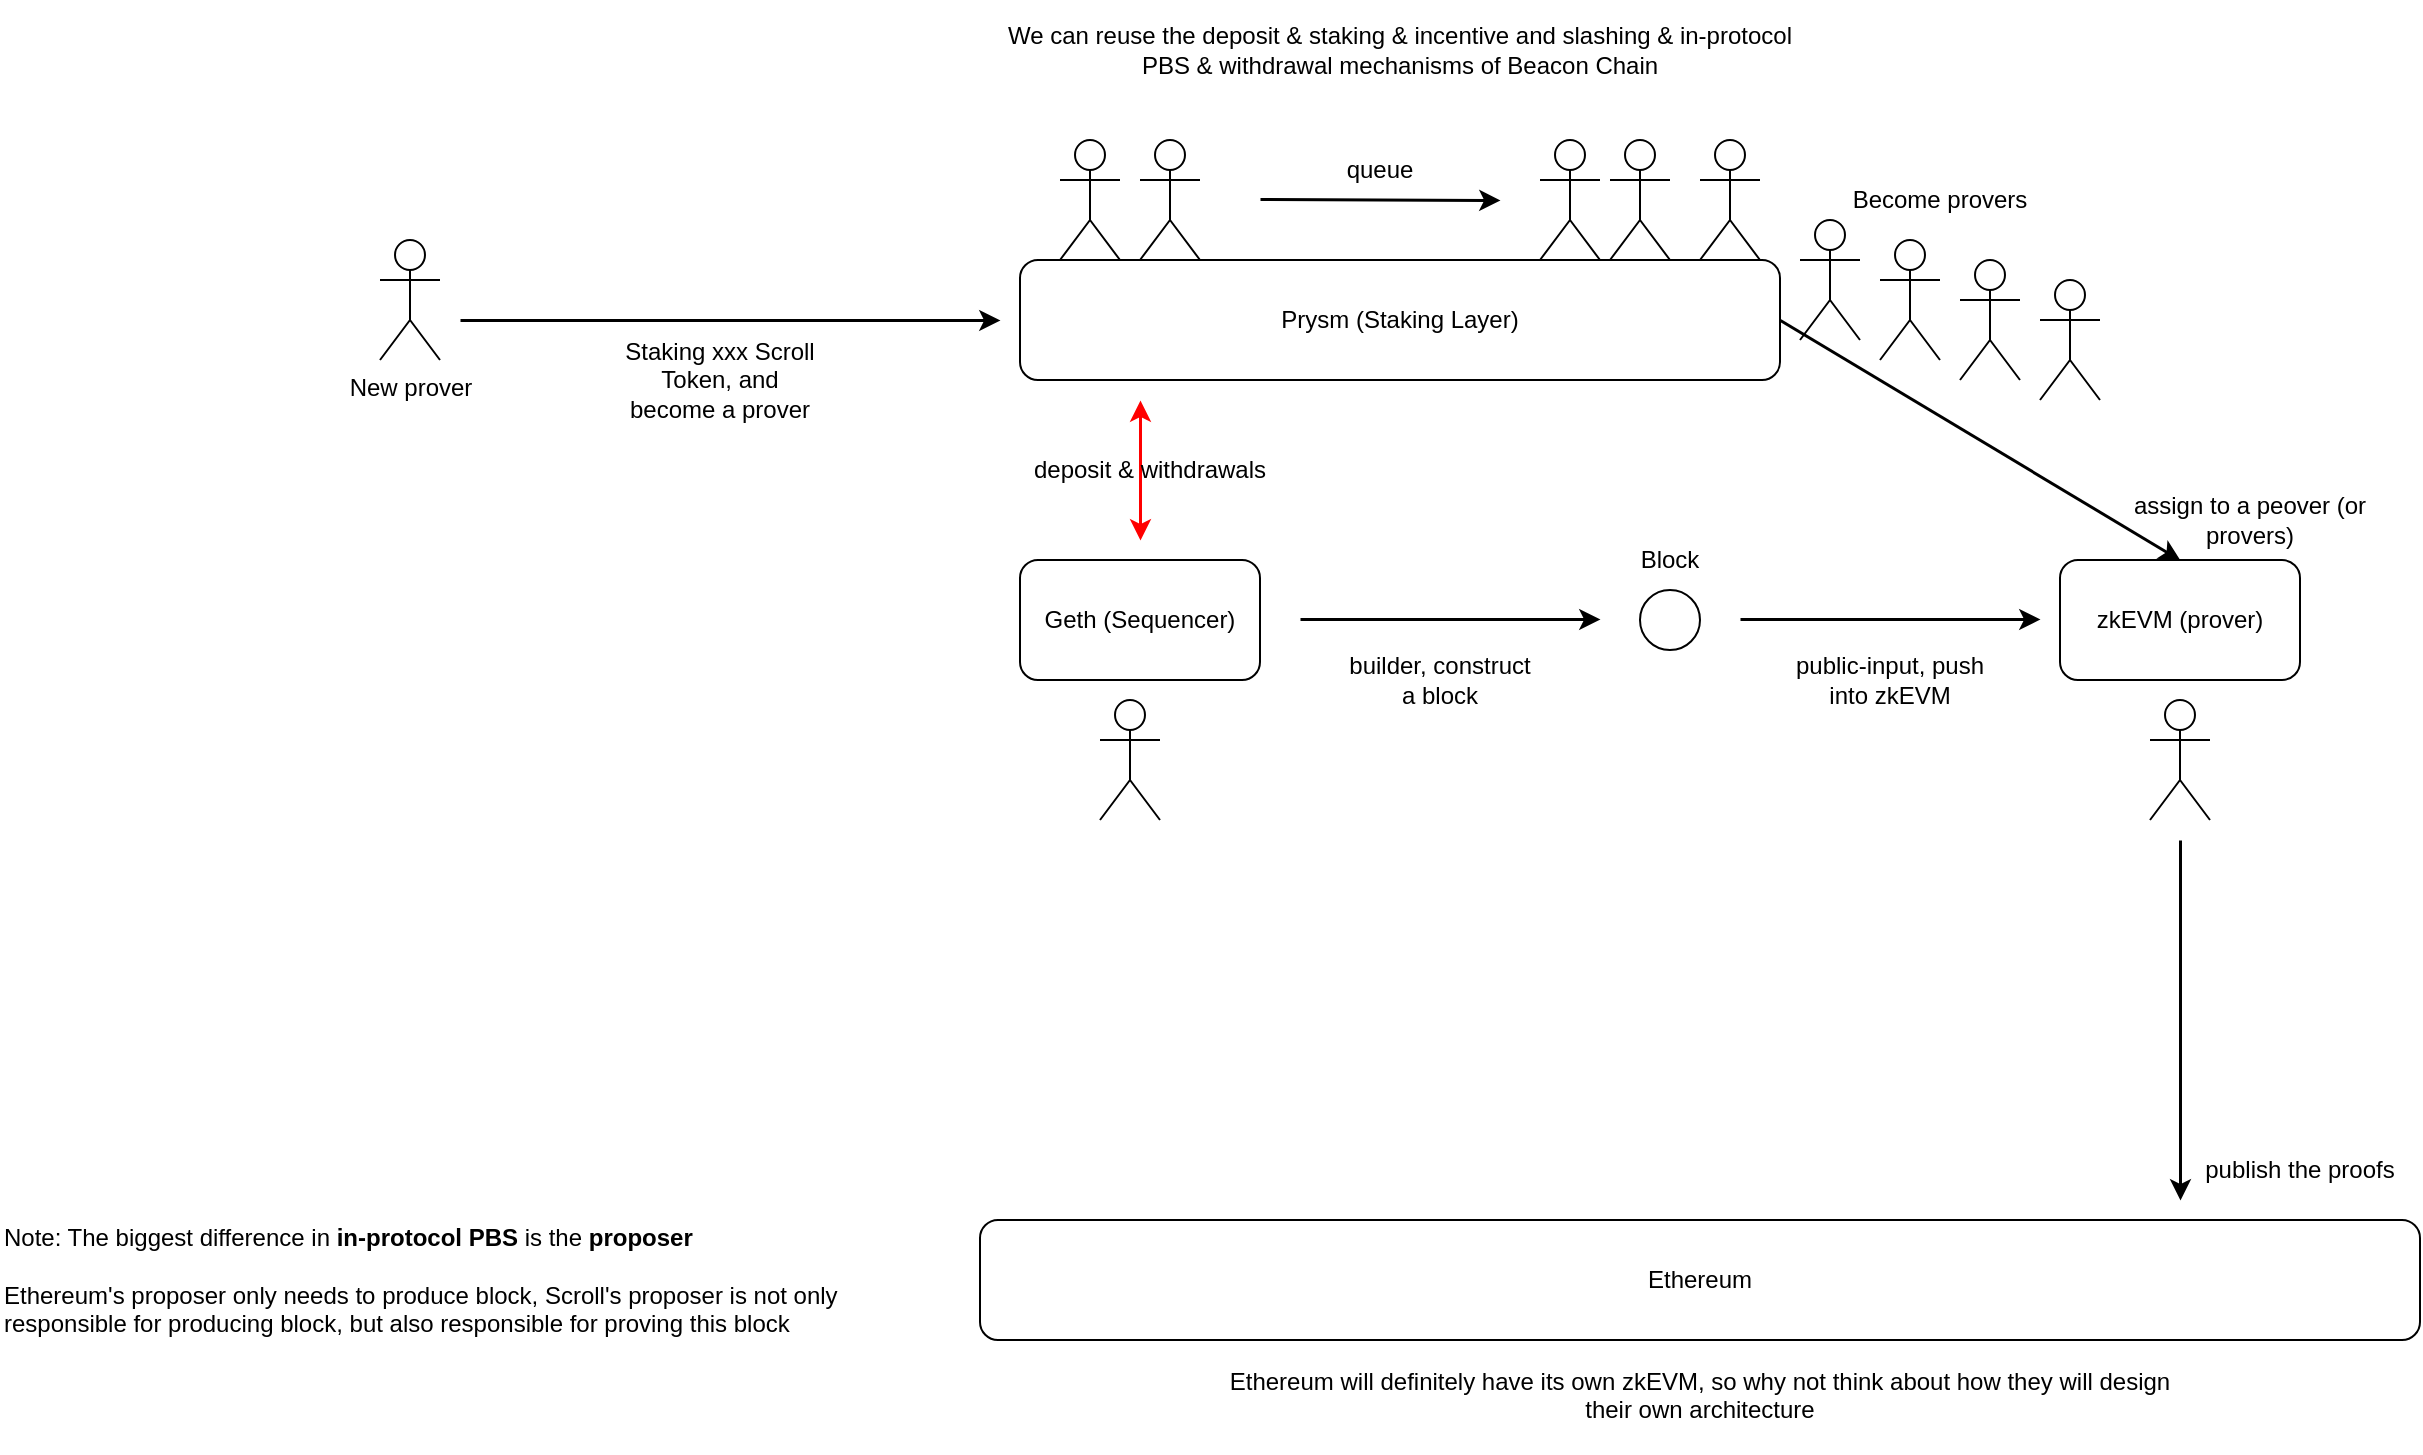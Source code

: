 <mxfile>
    <diagram id="k6U_EYTmjG-QttEW6T5F" name="Page-1">
        <mxGraphModel dx="1833" dy="810" grid="1" gridSize="10" guides="1" tooltips="1" connect="1" arrows="1" fold="1" page="1" pageScale="1" pageWidth="850" pageHeight="1100" math="0" shadow="0">
            <root>
                <mxCell id="0"/>
                <mxCell id="1" parent="0"/>
                <mxCell id="y7fSU_ocWsPn4MPfriC_-1" value="Geth (Sequencer)" style="rounded=1;whiteSpace=wrap;html=1;" parent="1" vertex="1">
                    <mxGeometry x="260" y="470" width="120" height="60" as="geometry"/>
                </mxCell>
                <mxCell id="y7fSU_ocWsPn4MPfriC_-2" value="zkEVM (prover)" style="rounded=1;whiteSpace=wrap;html=1;" parent="1" vertex="1">
                    <mxGeometry x="780" y="470" width="120" height="60" as="geometry"/>
                </mxCell>
                <mxCell id="y7fSU_ocWsPn4MPfriC_-3" value="" style="shape=umlActor;verticalLabelPosition=bottom;verticalAlign=top;html=1;outlineConnect=0;" parent="1" vertex="1">
                    <mxGeometry x="300" y="540" width="30" height="60" as="geometry"/>
                </mxCell>
                <mxCell id="y7fSU_ocWsPn4MPfriC_-4" value="" style="shape=umlActor;verticalLabelPosition=bottom;verticalAlign=top;html=1;outlineConnect=0;" parent="1" vertex="1">
                    <mxGeometry x="825" y="540" width="30" height="60" as="geometry"/>
                </mxCell>
                <mxCell id="y7fSU_ocWsPn4MPfriC_-5" value="" style="endArrow=classic;html=1;rounded=0;strokeWidth=1.5;" parent="1" edge="1">
                    <mxGeometry width="50" height="50" relative="1" as="geometry">
                        <mxPoint x="400" y="499.5" as="sourcePoint"/>
                        <mxPoint x="550" y="499.5" as="targetPoint"/>
                    </mxGeometry>
                </mxCell>
                <mxCell id="y7fSU_ocWsPn4MPfriC_-6" value="" style="ellipse;whiteSpace=wrap;html=1;aspect=fixed;" parent="1" vertex="1">
                    <mxGeometry x="570" y="485" width="30" height="30" as="geometry"/>
                </mxCell>
                <mxCell id="y7fSU_ocWsPn4MPfriC_-7" value="builder, construct a block" style="text;html=1;strokeColor=none;fillColor=none;align=center;verticalAlign=middle;whiteSpace=wrap;rounded=0;" parent="1" vertex="1">
                    <mxGeometry x="420" y="510" width="100" height="40" as="geometry"/>
                </mxCell>
                <mxCell id="y7fSU_ocWsPn4MPfriC_-8" value="" style="endArrow=classic;html=1;rounded=0;strokeWidth=1.5;" parent="1" edge="1">
                    <mxGeometry width="50" height="50" relative="1" as="geometry">
                        <mxPoint x="620" y="499.5" as="sourcePoint"/>
                        <mxPoint x="770" y="499.5" as="targetPoint"/>
                    </mxGeometry>
                </mxCell>
                <mxCell id="y7fSU_ocWsPn4MPfriC_-9" value="public-input, push into zkEVM" style="text;html=1;strokeColor=none;fillColor=none;align=center;verticalAlign=middle;whiteSpace=wrap;rounded=0;" parent="1" vertex="1">
                    <mxGeometry x="640" y="515" width="110" height="30" as="geometry"/>
                </mxCell>
                <mxCell id="y7fSU_ocWsPn4MPfriC_-10" value="Block" style="text;html=1;strokeColor=none;fillColor=none;align=center;verticalAlign=middle;whiteSpace=wrap;rounded=0;" parent="1" vertex="1">
                    <mxGeometry x="555" y="455" width="60" height="30" as="geometry"/>
                </mxCell>
                <mxCell id="y7fSU_ocWsPn4MPfriC_-11" value="Prysm (Staking Layer)" style="rounded=1;whiteSpace=wrap;html=1;" parent="1" vertex="1">
                    <mxGeometry x="260" y="320" width="380" height="60" as="geometry"/>
                </mxCell>
                <mxCell id="y7fSU_ocWsPn4MPfriC_-12" value="" style="shape=umlActor;verticalLabelPosition=bottom;verticalAlign=top;html=1;outlineConnect=0;" parent="1" vertex="1">
                    <mxGeometry x="280" y="260" width="30" height="60" as="geometry"/>
                </mxCell>
                <mxCell id="y7fSU_ocWsPn4MPfriC_-13" value="" style="shape=umlActor;verticalLabelPosition=bottom;verticalAlign=top;html=1;outlineConnect=0;" parent="1" vertex="1">
                    <mxGeometry x="320" y="260" width="30" height="60" as="geometry"/>
                </mxCell>
                <mxCell id="y7fSU_ocWsPn4MPfriC_-14" value="" style="shape=umlActor;verticalLabelPosition=bottom;verticalAlign=top;html=1;outlineConnect=0;" parent="1" vertex="1">
                    <mxGeometry x="520" y="260" width="30" height="60" as="geometry"/>
                </mxCell>
                <mxCell id="y7fSU_ocWsPn4MPfriC_-15" value="" style="shape=umlActor;verticalLabelPosition=bottom;verticalAlign=top;html=1;outlineConnect=0;" parent="1" vertex="1">
                    <mxGeometry x="555" y="260" width="30" height="60" as="geometry"/>
                </mxCell>
                <mxCell id="y7fSU_ocWsPn4MPfriC_-16" value="" style="shape=umlActor;verticalLabelPosition=bottom;verticalAlign=top;html=1;outlineConnect=0;" parent="1" vertex="1">
                    <mxGeometry x="600" y="260" width="30" height="60" as="geometry"/>
                </mxCell>
                <mxCell id="y7fSU_ocWsPn4MPfriC_-17" value="" style="shape=umlActor;verticalLabelPosition=bottom;verticalAlign=top;html=1;outlineConnect=0;" parent="1" vertex="1">
                    <mxGeometry x="650" y="300" width="30" height="60" as="geometry"/>
                </mxCell>
                <mxCell id="y7fSU_ocWsPn4MPfriC_-18" value="" style="shape=umlActor;verticalLabelPosition=bottom;verticalAlign=top;html=1;outlineConnect=0;" parent="1" vertex="1">
                    <mxGeometry x="690" y="310" width="30" height="60" as="geometry"/>
                </mxCell>
                <mxCell id="y7fSU_ocWsPn4MPfriC_-19" value="" style="shape=umlActor;verticalLabelPosition=bottom;verticalAlign=top;html=1;outlineConnect=0;" parent="1" vertex="1">
                    <mxGeometry x="730" y="320" width="30" height="60" as="geometry"/>
                </mxCell>
                <mxCell id="y7fSU_ocWsPn4MPfriC_-20" value="" style="shape=umlActor;verticalLabelPosition=bottom;verticalAlign=top;html=1;outlineConnect=0;" parent="1" vertex="1">
                    <mxGeometry x="770" y="330" width="30" height="60" as="geometry"/>
                </mxCell>
                <mxCell id="y7fSU_ocWsPn4MPfriC_-21" value="Ethereum" style="rounded=1;whiteSpace=wrap;html=1;" parent="1" vertex="1">
                    <mxGeometry x="240" y="800" width="720" height="60" as="geometry"/>
                </mxCell>
                <mxCell id="y7fSU_ocWsPn4MPfriC_-22" value="" style="endArrow=classic;html=1;rounded=0;strokeWidth=1.5;" parent="1" edge="1">
                    <mxGeometry width="50" height="50" relative="1" as="geometry">
                        <mxPoint x="840" y="610" as="sourcePoint"/>
                        <mxPoint x="840" y="790" as="targetPoint"/>
                    </mxGeometry>
                </mxCell>
                <mxCell id="y7fSU_ocWsPn4MPfriC_-23" value="publish the proofs" style="text;html=1;strokeColor=none;fillColor=none;align=center;verticalAlign=middle;whiteSpace=wrap;rounded=0;" parent="1" vertex="1">
                    <mxGeometry x="840" y="760" width="120" height="30" as="geometry"/>
                </mxCell>
                <mxCell id="y7fSU_ocWsPn4MPfriC_-24" value="New prover" style="shape=umlActor;verticalLabelPosition=bottom;verticalAlign=top;html=1;outlineConnect=0;" parent="1" vertex="1">
                    <mxGeometry x="-60" y="310" width="30" height="60" as="geometry"/>
                </mxCell>
                <mxCell id="y7fSU_ocWsPn4MPfriC_-25" value="" style="endArrow=classic;html=1;rounded=0;strokeWidth=1.5;" parent="1" edge="1">
                    <mxGeometry width="50" height="50" relative="1" as="geometry">
                        <mxPoint x="-20" y="350" as="sourcePoint"/>
                        <mxPoint x="250" y="350" as="targetPoint"/>
                    </mxGeometry>
                </mxCell>
                <mxCell id="y7fSU_ocWsPn4MPfriC_-26" value="Staking xxx Scroll Token, and become a prover" style="text;html=1;strokeColor=none;fillColor=none;align=center;verticalAlign=middle;whiteSpace=wrap;rounded=0;" parent="1" vertex="1">
                    <mxGeometry x="60" y="360" width="100" height="40" as="geometry"/>
                </mxCell>
                <mxCell id="y7fSU_ocWsPn4MPfriC_-27" value="" style="endArrow=classic;html=1;rounded=0;strokeWidth=1.5;exitX=1;exitY=0.5;exitDx=0;exitDy=0;entryX=0.5;entryY=0;entryDx=0;entryDy=0;" parent="1" source="y7fSU_ocWsPn4MPfriC_-11" target="y7fSU_ocWsPn4MPfriC_-2" edge="1">
                    <mxGeometry width="50" height="50" relative="1" as="geometry">
                        <mxPoint x="720" y="400" as="sourcePoint"/>
                        <mxPoint x="990" y="400" as="targetPoint"/>
                    </mxGeometry>
                </mxCell>
                <mxCell id="y7fSU_ocWsPn4MPfriC_-28" value="Become provers" style="text;html=1;strokeColor=none;fillColor=none;align=center;verticalAlign=middle;whiteSpace=wrap;rounded=0;" parent="1" vertex="1">
                    <mxGeometry x="670" y="270" width="100" height="40" as="geometry"/>
                </mxCell>
                <mxCell id="y7fSU_ocWsPn4MPfriC_-30" value="" style="endArrow=classic;html=1;rounded=0;strokeWidth=1.5;" parent="1" edge="1">
                    <mxGeometry width="50" height="50" relative="1" as="geometry">
                        <mxPoint x="380" y="289.5" as="sourcePoint"/>
                        <mxPoint x="500" y="290" as="targetPoint"/>
                    </mxGeometry>
                </mxCell>
                <mxCell id="y7fSU_ocWsPn4MPfriC_-31" value="queue" style="text;html=1;strokeColor=none;fillColor=none;align=center;verticalAlign=middle;whiteSpace=wrap;rounded=0;" parent="1" vertex="1">
                    <mxGeometry x="410" y="260" width="60" height="30" as="geometry"/>
                </mxCell>
                <mxCell id="y7fSU_ocWsPn4MPfriC_-32" value="" style="endArrow=classic;startArrow=classic;html=1;rounded=0;strokeWidth=1.5;fillColor=#f8cecc;strokeColor=#FF0000;" parent="1" edge="1">
                    <mxGeometry width="50" height="50" relative="1" as="geometry">
                        <mxPoint x="320" y="460" as="sourcePoint"/>
                        <mxPoint x="320" y="390" as="targetPoint"/>
                    </mxGeometry>
                </mxCell>
                <mxCell id="y7fSU_ocWsPn4MPfriC_-33" value="deposit &amp;amp; withdrawals" style="text;html=1;strokeColor=none;fillColor=none;align=center;verticalAlign=middle;whiteSpace=wrap;rounded=0;" parent="1" vertex="1">
                    <mxGeometry x="260" y="410" width="130" height="30" as="geometry"/>
                </mxCell>
                <mxCell id="y7fSU_ocWsPn4MPfriC_-34" value="We can reuse the deposit &amp;amp; staking &amp;amp; incentive and slashing &amp;amp; in-protocol PBS &amp;amp; withdrawal mechanisms of Beacon Chain" style="text;html=1;strokeColor=none;fillColor=none;align=center;verticalAlign=middle;whiteSpace=wrap;rounded=0;" parent="1" vertex="1">
                    <mxGeometry x="240" y="190" width="420" height="50" as="geometry"/>
                </mxCell>
                <mxCell id="y7fSU_ocWsPn4MPfriC_-35" value="&lt;div&gt;Ethereum will definitely have its own zkEVM, so why not think about how they will design their own architecture&lt;/div&gt;&lt;div&gt;&lt;br&gt;&lt;/div&gt;" style="text;html=1;strokeColor=none;fillColor=none;align=center;verticalAlign=middle;whiteSpace=wrap;rounded=0;" parent="1" vertex="1">
                    <mxGeometry x="360" y="880" width="480" height="30" as="geometry"/>
                </mxCell>
                <mxCell id="y7fSU_ocWsPn4MPfriC_-36" value="&lt;div&gt;Note: The biggest difference in &lt;b&gt;in-protocol PBS&lt;/b&gt; is the &lt;b&gt;proposer&lt;/b&gt;&lt;/div&gt;&lt;div&gt;&lt;span style=&quot;font-size: 12px;&quot;&gt;&lt;br&gt;&lt;/span&gt;&lt;/div&gt;&lt;div&gt;&lt;span style=&quot;font-size: 12px;&quot;&gt;Ethereum's proposer only needs to produce block, Scroll's proposer is not only responsible for producing block, but also responsible for proving this block&lt;/span&gt;&lt;/div&gt;" style="text;html=1;strokeColor=none;fillColor=none;align=left;verticalAlign=middle;whiteSpace=wrap;rounded=0;" parent="1" vertex="1">
                    <mxGeometry x="-250" y="800" width="420" height="60" as="geometry"/>
                </mxCell>
                <mxCell id="2" value="assign to a peover (or provers)" style="text;html=1;strokeColor=none;fillColor=none;align=center;verticalAlign=middle;whiteSpace=wrap;rounded=0;" vertex="1" parent="1">
                    <mxGeometry x="800" y="430" width="150" height="40" as="geometry"/>
                </mxCell>
            </root>
        </mxGraphModel>
    </diagram>
</mxfile>